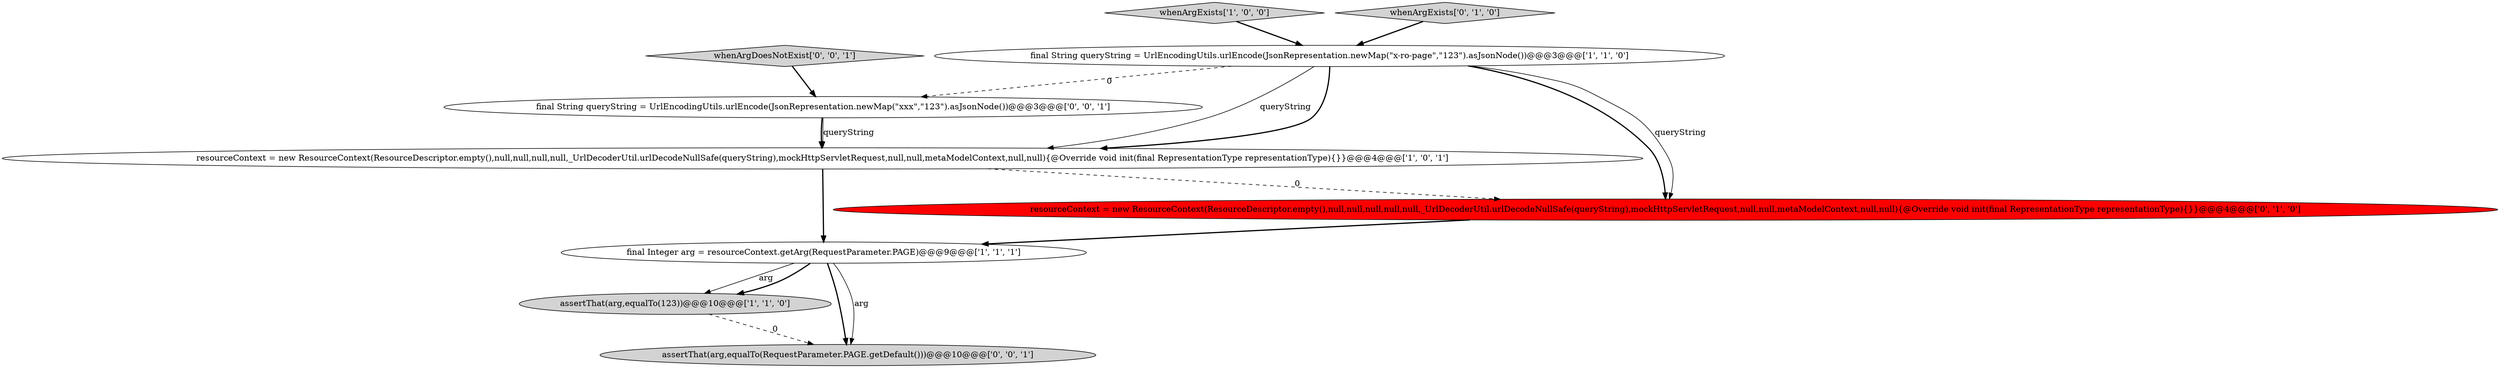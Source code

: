 digraph {
0 [style = filled, label = "assertThat(arg,equalTo(123))@@@10@@@['1', '1', '0']", fillcolor = lightgray, shape = ellipse image = "AAA0AAABBB1BBB"];
1 [style = filled, label = "whenArgExists['1', '0', '0']", fillcolor = lightgray, shape = diamond image = "AAA0AAABBB1BBB"];
4 [style = filled, label = "final Integer arg = resourceContext.getArg(RequestParameter.PAGE)@@@9@@@['1', '1', '1']", fillcolor = white, shape = ellipse image = "AAA0AAABBB1BBB"];
9 [style = filled, label = "assertThat(arg,equalTo(RequestParameter.PAGE.getDefault()))@@@10@@@['0', '0', '1']", fillcolor = lightgray, shape = ellipse image = "AAA0AAABBB3BBB"];
5 [style = filled, label = "whenArgExists['0', '1', '0']", fillcolor = lightgray, shape = diamond image = "AAA0AAABBB2BBB"];
2 [style = filled, label = "resourceContext = new ResourceContext(ResourceDescriptor.empty(),null,null,null,null,_UrlDecoderUtil.urlDecodeNullSafe(queryString),mockHttpServletRequest,null,null,metaModelContext,null,null){@Override void init(final RepresentationType representationType){}}@@@4@@@['1', '0', '1']", fillcolor = white, shape = ellipse image = "AAA0AAABBB1BBB"];
3 [style = filled, label = "final String queryString = UrlEncodingUtils.urlEncode(JsonRepresentation.newMap(\"x-ro-page\",\"123\").asJsonNode())@@@3@@@['1', '1', '0']", fillcolor = white, shape = ellipse image = "AAA0AAABBB1BBB"];
6 [style = filled, label = "resourceContext = new ResourceContext(ResourceDescriptor.empty(),null,null,null,null,null,_UrlDecoderUtil.urlDecodeNullSafe(queryString),mockHttpServletRequest,null,null,metaModelContext,null,null){@Override void init(final RepresentationType representationType){}}@@@4@@@['0', '1', '0']", fillcolor = red, shape = ellipse image = "AAA1AAABBB2BBB"];
8 [style = filled, label = "whenArgDoesNotExist['0', '0', '1']", fillcolor = lightgray, shape = diamond image = "AAA0AAABBB3BBB"];
7 [style = filled, label = "final String queryString = UrlEncodingUtils.urlEncode(JsonRepresentation.newMap(\"xxx\",\"123\").asJsonNode())@@@3@@@['0', '0', '1']", fillcolor = white, shape = ellipse image = "AAA0AAABBB3BBB"];
1->3 [style = bold, label=""];
5->3 [style = bold, label=""];
4->0 [style = solid, label="arg"];
4->9 [style = bold, label=""];
6->4 [style = bold, label=""];
3->6 [style = bold, label=""];
8->7 [style = bold, label=""];
3->2 [style = solid, label="queryString"];
0->9 [style = dashed, label="0"];
4->0 [style = bold, label=""];
3->2 [style = bold, label=""];
2->4 [style = bold, label=""];
3->6 [style = solid, label="queryString"];
7->2 [style = bold, label=""];
3->7 [style = dashed, label="0"];
7->2 [style = solid, label="queryString"];
4->9 [style = solid, label="arg"];
2->6 [style = dashed, label="0"];
}
